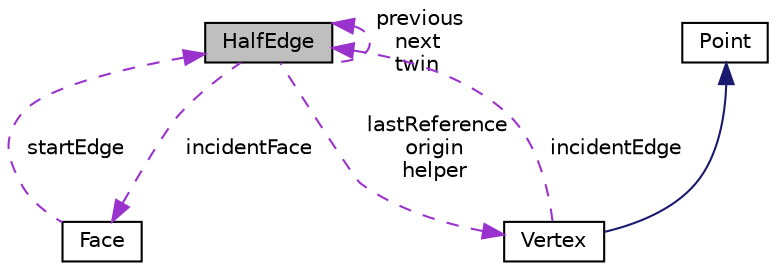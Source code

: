 digraph "HalfEdge"
{
  edge [fontname="Helvetica",fontsize="10",labelfontname="Helvetica",labelfontsize="10"];
  node [fontname="Helvetica",fontsize="10",shape=record];
  Node1 [label="HalfEdge",height=0.2,width=0.4,color="black", fillcolor="grey75", style="filled", fontcolor="black"];
  Node2 -> Node1 [dir="back",color="darkorchid3",fontsize="10",style="dashed",label=" lastReference\norigin\nhelper" ,fontname="Helvetica"];
  Node2 [label="Vertex",height=0.2,width=0.4,color="black", fillcolor="white", style="filled",URL="$classVertex.html"];
  Node3 -> Node2 [dir="back",color="midnightblue",fontsize="10",style="solid",fontname="Helvetica"];
  Node3 [label="Point",height=0.2,width=0.4,color="black", fillcolor="white", style="filled",URL="$classPoint.html",tooltip="Stores point with X & Y coordinate. "];
  Node1 -> Node2 [dir="back",color="darkorchid3",fontsize="10",style="dashed",label=" incidentEdge" ,fontname="Helvetica"];
  Node1 -> Node1 [dir="back",color="darkorchid3",fontsize="10",style="dashed",label=" previous\nnext\ntwin" ,fontname="Helvetica"];
  Node4 -> Node1 [dir="back",color="darkorchid3",fontsize="10",style="dashed",label=" incidentFace" ,fontname="Helvetica"];
  Node4 [label="Face",height=0.2,width=0.4,color="black", fillcolor="white", style="filled",URL="$classFace.html"];
  Node1 -> Node4 [dir="back",color="darkorchid3",fontsize="10",style="dashed",label=" startEdge" ,fontname="Helvetica"];
}
